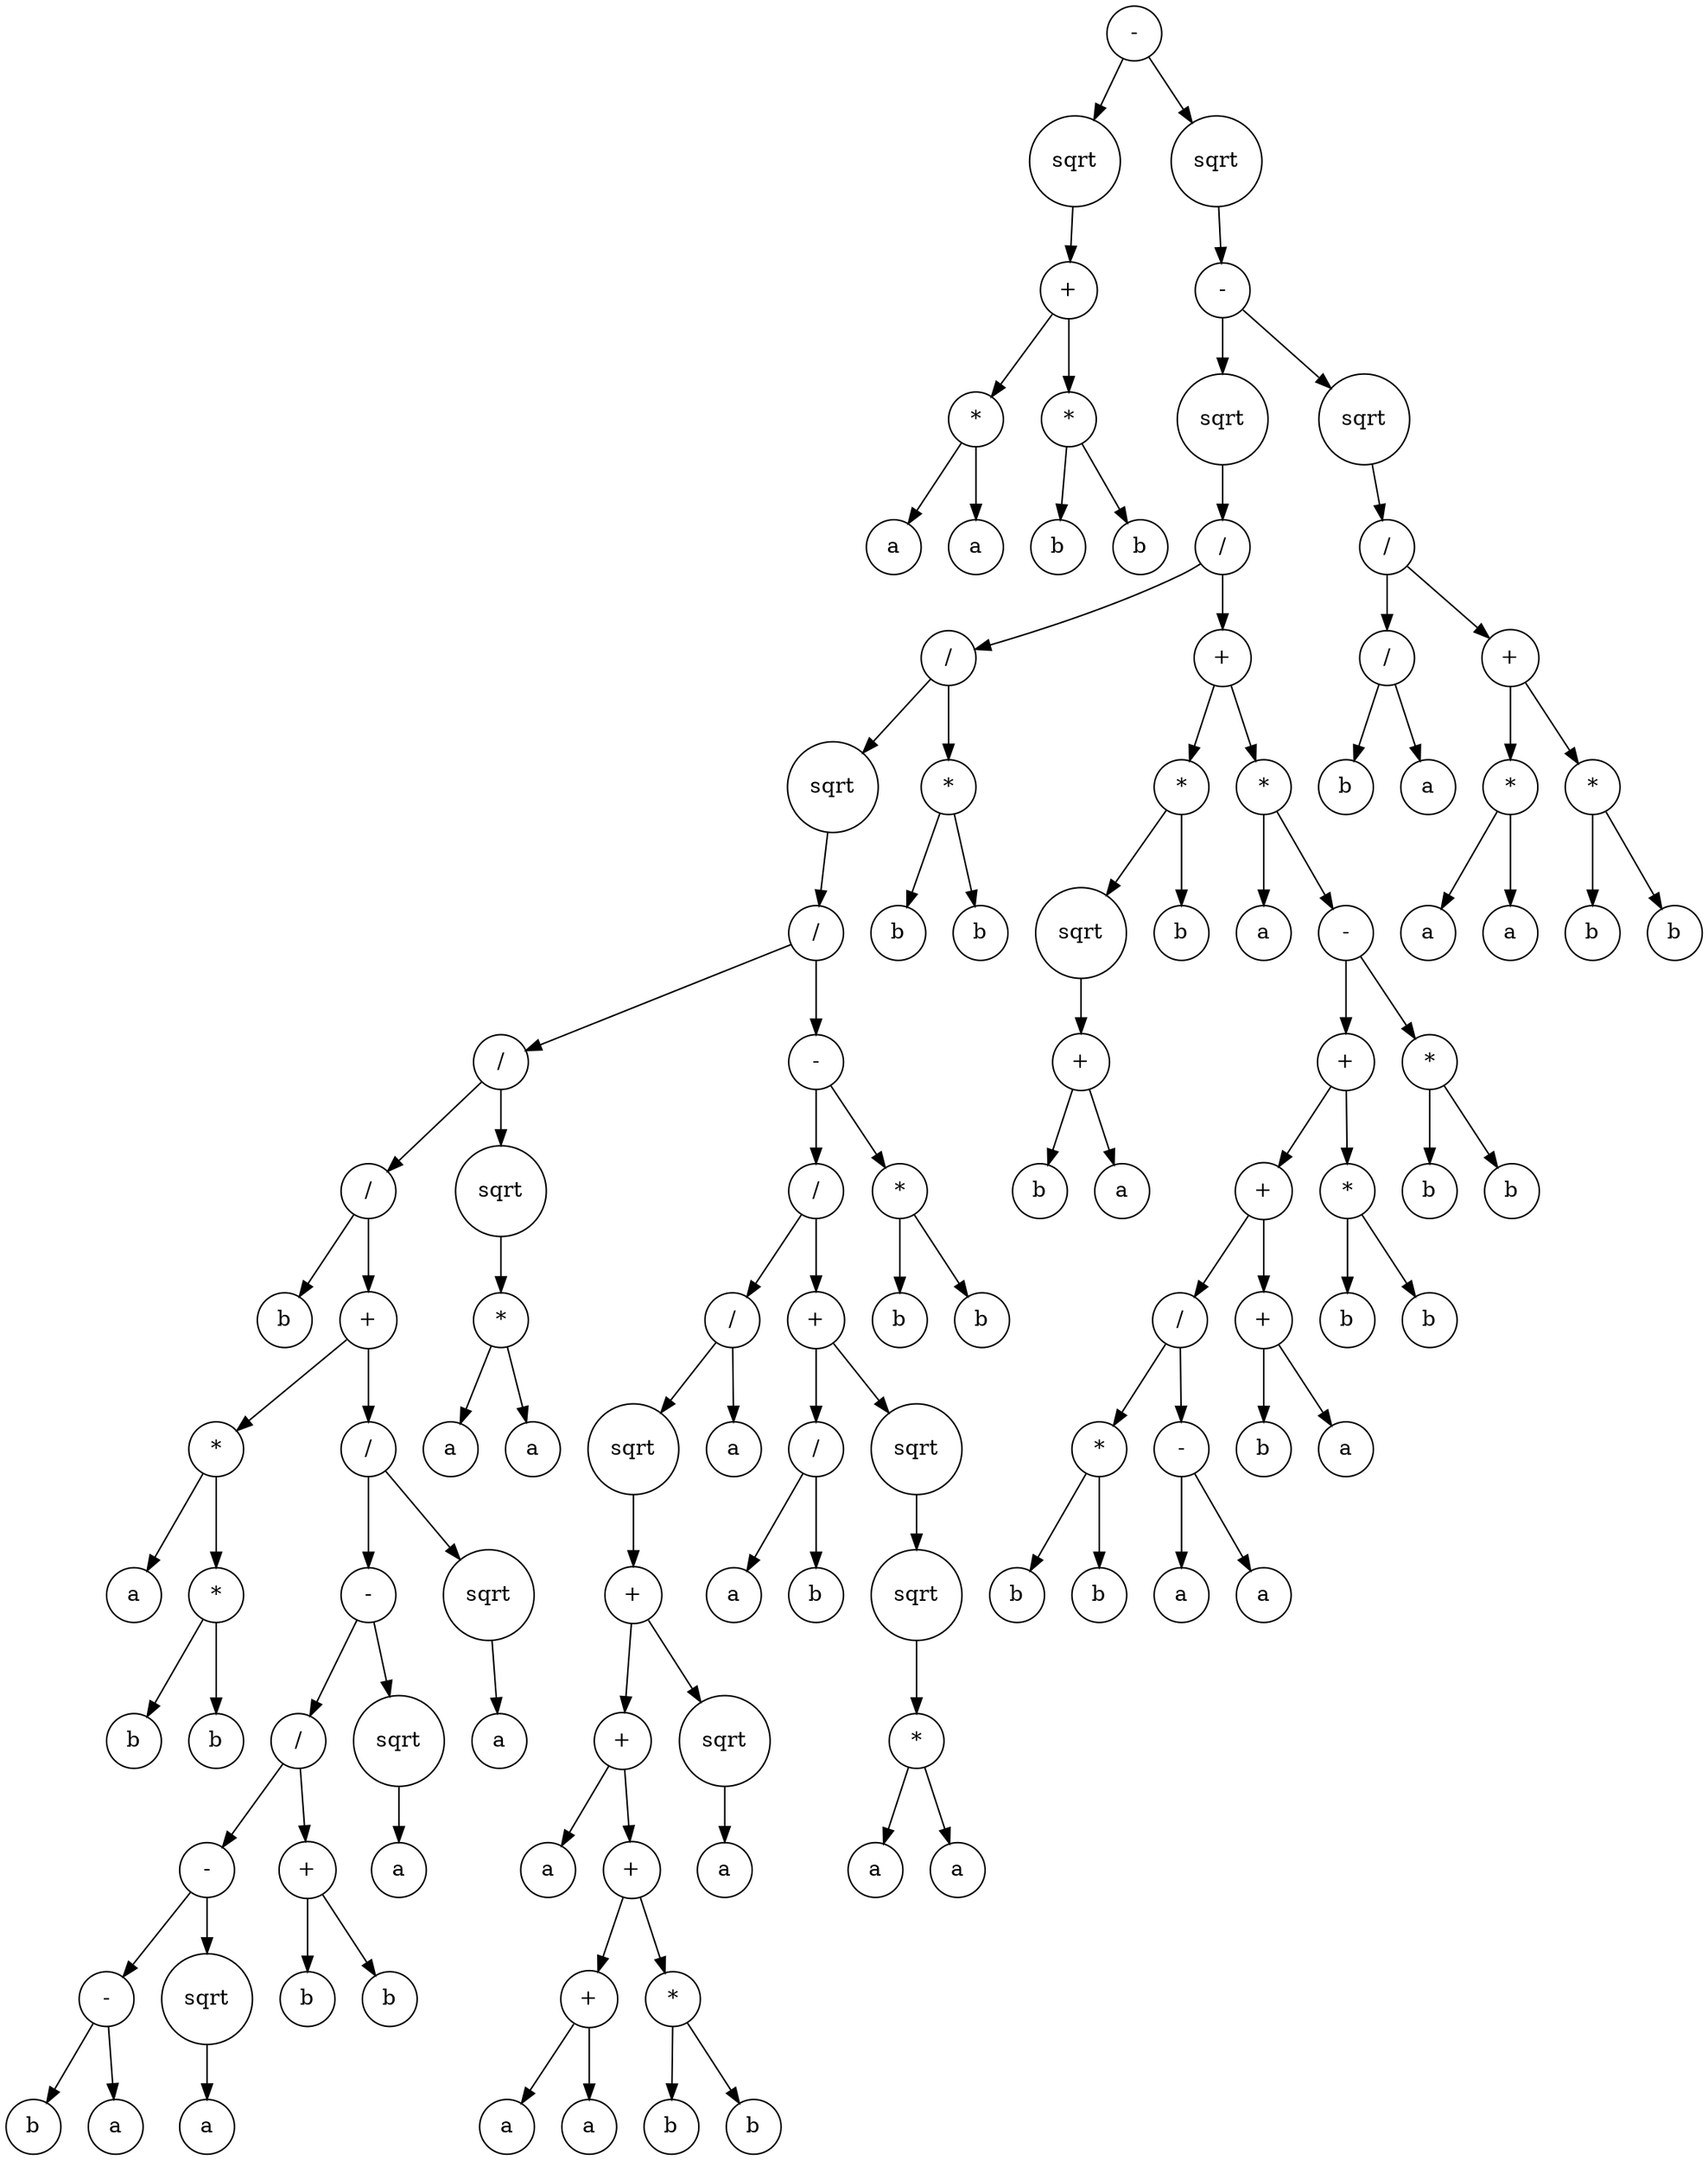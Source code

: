 digraph g {
graph [ordering=out];
node [shape=circle];
n[label = "-"];
n0[label = "sqrt"];
n00[label = "+"];
n000[label = "*"];
n0000[label = "a"];
n000 -> n0000;
n0001[label = "a"];
n000 -> n0001;
n00 -> n000;
n001[label = "*"];
n0010[label = "b"];
n001 -> n0010;
n0011[label = "b"];
n001 -> n0011;
n00 -> n001;
n0 -> n00;
n -> n0;
n1[label = "sqrt"];
n10[label = "-"];
n100[label = "sqrt"];
n1000[label = "/"];
n10000[label = "/"];
n100000[label = "sqrt"];
n1000000[label = "/"];
n10000000[label = "/"];
n100000000[label = "/"];
n1000000000[label = "b"];
n100000000 -> n1000000000;
n1000000001[label = "+"];
n10000000010[label = "*"];
n100000000100[label = "a"];
n10000000010 -> n100000000100;
n100000000101[label = "*"];
n1000000001010[label = "b"];
n100000000101 -> n1000000001010;
n1000000001011[label = "b"];
n100000000101 -> n1000000001011;
n10000000010 -> n100000000101;
n1000000001 -> n10000000010;
n10000000011[label = "/"];
n100000000110[label = "-"];
n1000000001100[label = "/"];
n10000000011000[label = "-"];
n100000000110000[label = "-"];
n1000000001100000[label = "b"];
n100000000110000 -> n1000000001100000;
n1000000001100001[label = "a"];
n100000000110000 -> n1000000001100001;
n10000000011000 -> n100000000110000;
n100000000110001[label = "sqrt"];
n1000000001100010[label = "a"];
n100000000110001 -> n1000000001100010;
n10000000011000 -> n100000000110001;
n1000000001100 -> n10000000011000;
n10000000011001[label = "+"];
n100000000110010[label = "b"];
n10000000011001 -> n100000000110010;
n100000000110011[label = "b"];
n10000000011001 -> n100000000110011;
n1000000001100 -> n10000000011001;
n100000000110 -> n1000000001100;
n1000000001101[label = "sqrt"];
n10000000011010[label = "a"];
n1000000001101 -> n10000000011010;
n100000000110 -> n1000000001101;
n10000000011 -> n100000000110;
n100000000111[label = "sqrt"];
n1000000001110[label = "a"];
n100000000111 -> n1000000001110;
n10000000011 -> n100000000111;
n1000000001 -> n10000000011;
n100000000 -> n1000000001;
n10000000 -> n100000000;
n100000001[label = "sqrt"];
n1000000010[label = "*"];
n10000000100[label = "a"];
n1000000010 -> n10000000100;
n10000000101[label = "a"];
n1000000010 -> n10000000101;
n100000001 -> n1000000010;
n10000000 -> n100000001;
n1000000 -> n10000000;
n10000001[label = "-"];
n100000010[label = "/"];
n1000000100[label = "/"];
n10000001000[label = "sqrt"];
n100000010000[label = "+"];
n1000000100000[label = "+"];
n10000001000000[label = "a"];
n1000000100000 -> n10000001000000;
n10000001000001[label = "+"];
n100000010000010[label = "+"];
n1000000100000100[label = "a"];
n100000010000010 -> n1000000100000100;
n1000000100000101[label = "a"];
n100000010000010 -> n1000000100000101;
n10000001000001 -> n100000010000010;
n100000010000011[label = "*"];
n1000000100000110[label = "b"];
n100000010000011 -> n1000000100000110;
n1000000100000111[label = "b"];
n100000010000011 -> n1000000100000111;
n10000001000001 -> n100000010000011;
n1000000100000 -> n10000001000001;
n100000010000 -> n1000000100000;
n1000000100001[label = "sqrt"];
n10000001000010[label = "a"];
n1000000100001 -> n10000001000010;
n100000010000 -> n1000000100001;
n10000001000 -> n100000010000;
n1000000100 -> n10000001000;
n10000001001[label = "a"];
n1000000100 -> n10000001001;
n100000010 -> n1000000100;
n1000000101[label = "+"];
n10000001010[label = "/"];
n100000010100[label = "a"];
n10000001010 -> n100000010100;
n100000010101[label = "b"];
n10000001010 -> n100000010101;
n1000000101 -> n10000001010;
n10000001011[label = "sqrt"];
n100000010110[label = "sqrt"];
n1000000101100[label = "*"];
n10000001011000[label = "a"];
n1000000101100 -> n10000001011000;
n10000001011001[label = "a"];
n1000000101100 -> n10000001011001;
n100000010110 -> n1000000101100;
n10000001011 -> n100000010110;
n1000000101 -> n10000001011;
n100000010 -> n1000000101;
n10000001 -> n100000010;
n100000011[label = "*"];
n1000000110[label = "b"];
n100000011 -> n1000000110;
n1000000111[label = "b"];
n100000011 -> n1000000111;
n10000001 -> n100000011;
n1000000 -> n10000001;
n100000 -> n1000000;
n10000 -> n100000;
n100001[label = "*"];
n1000010[label = "b"];
n100001 -> n1000010;
n1000011[label = "b"];
n100001 -> n1000011;
n10000 -> n100001;
n1000 -> n10000;
n10001[label = "+"];
n100010[label = "*"];
n1000100[label = "sqrt"];
n10001000[label = "+"];
n100010000[label = "b"];
n10001000 -> n100010000;
n100010001[label = "a"];
n10001000 -> n100010001;
n1000100 -> n10001000;
n100010 -> n1000100;
n1000101[label = "b"];
n100010 -> n1000101;
n10001 -> n100010;
n100011[label = "*"];
n1000110[label = "a"];
n100011 -> n1000110;
n1000111[label = "-"];
n10001110[label = "+"];
n100011100[label = "+"];
n1000111000[label = "/"];
n10001110000[label = "*"];
n100011100000[label = "b"];
n10001110000 -> n100011100000;
n100011100001[label = "b"];
n10001110000 -> n100011100001;
n1000111000 -> n10001110000;
n10001110001[label = "-"];
n100011100010[label = "a"];
n10001110001 -> n100011100010;
n100011100011[label = "a"];
n10001110001 -> n100011100011;
n1000111000 -> n10001110001;
n100011100 -> n1000111000;
n1000111001[label = "+"];
n10001110010[label = "b"];
n1000111001 -> n10001110010;
n10001110011[label = "a"];
n1000111001 -> n10001110011;
n100011100 -> n1000111001;
n10001110 -> n100011100;
n100011101[label = "*"];
n1000111010[label = "b"];
n100011101 -> n1000111010;
n1000111011[label = "b"];
n100011101 -> n1000111011;
n10001110 -> n100011101;
n1000111 -> n10001110;
n10001111[label = "*"];
n100011110[label = "b"];
n10001111 -> n100011110;
n100011111[label = "b"];
n10001111 -> n100011111;
n1000111 -> n10001111;
n100011 -> n1000111;
n10001 -> n100011;
n1000 -> n10001;
n100 -> n1000;
n10 -> n100;
n101[label = "sqrt"];
n1010[label = "/"];
n10100[label = "/"];
n101000[label = "b"];
n10100 -> n101000;
n101001[label = "a"];
n10100 -> n101001;
n1010 -> n10100;
n10101[label = "+"];
n101010[label = "*"];
n1010100[label = "a"];
n101010 -> n1010100;
n1010101[label = "a"];
n101010 -> n1010101;
n10101 -> n101010;
n101011[label = "*"];
n1010110[label = "b"];
n101011 -> n1010110;
n1010111[label = "b"];
n101011 -> n1010111;
n10101 -> n101011;
n1010 -> n10101;
n101 -> n1010;
n10 -> n101;
n1 -> n10;
n -> n1;
}
